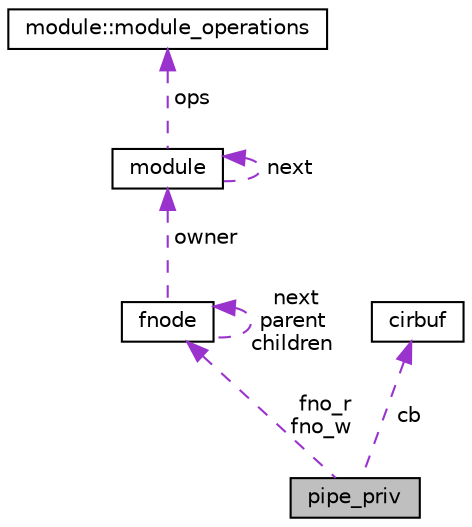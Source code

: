 digraph "pipe_priv"
{
  edge [fontname="Helvetica",fontsize="10",labelfontname="Helvetica",labelfontsize="10"];
  node [fontname="Helvetica",fontsize="10",shape=record];
  Node1 [label="pipe_priv",height=0.2,width=0.4,color="black", fillcolor="grey75", style="filled", fontcolor="black"];
  Node2 -> Node1 [dir="back",color="darkorchid3",fontsize="10",style="dashed",label=" fno_r\nfno_w" ,fontname="Helvetica"];
  Node2 [label="fnode",height=0.2,width=0.4,color="black", fillcolor="white", style="filled",URL="$structfnode.html"];
  Node2 -> Node2 [dir="back",color="darkorchid3",fontsize="10",style="dashed",label=" next\nparent\nchildren" ,fontname="Helvetica"];
  Node3 -> Node2 [dir="back",color="darkorchid3",fontsize="10",style="dashed",label=" owner" ,fontname="Helvetica"];
  Node3 [label="module",height=0.2,width=0.4,color="black", fillcolor="white", style="filled",URL="$structmodule.html"];
  Node4 -> Node3 [dir="back",color="darkorchid3",fontsize="10",style="dashed",label=" ops" ,fontname="Helvetica"];
  Node4 [label="module::module_operations",height=0.2,width=0.4,color="black", fillcolor="white", style="filled",URL="$structmodule_1_1module__operations.html"];
  Node3 -> Node3 [dir="back",color="darkorchid3",fontsize="10",style="dashed",label=" next" ,fontname="Helvetica"];
  Node5 -> Node1 [dir="back",color="darkorchid3",fontsize="10",style="dashed",label=" cb" ,fontname="Helvetica"];
  Node5 [label="cirbuf",height=0.2,width=0.4,color="black", fillcolor="white", style="filled",URL="$structcirbuf.html"];
}

